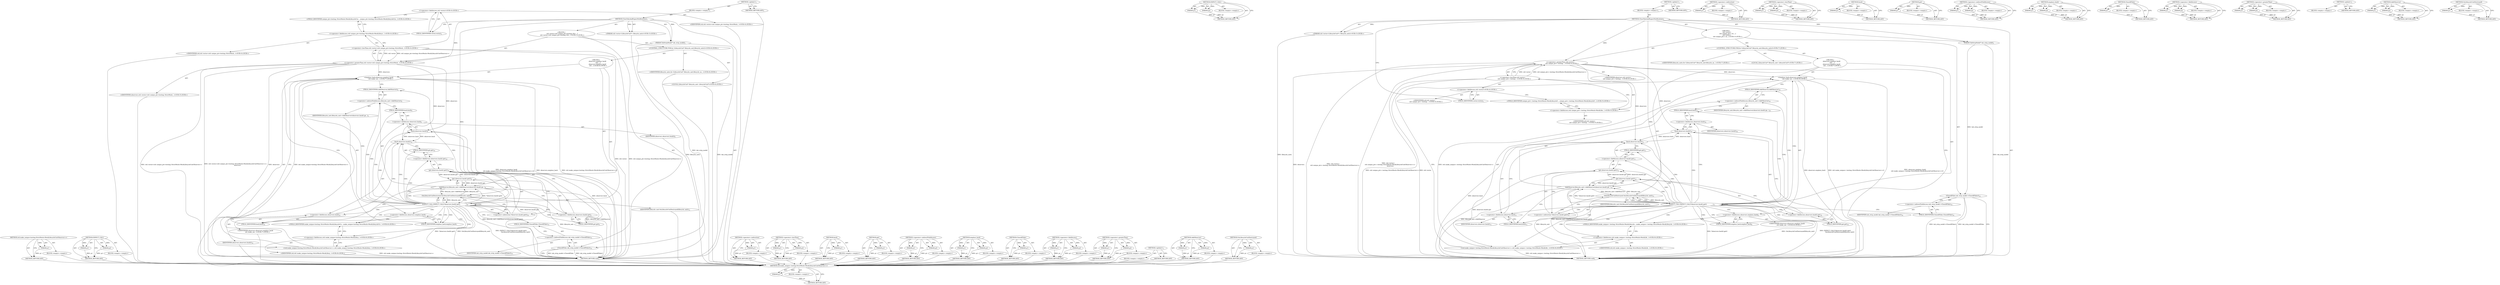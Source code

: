 digraph "OnLifecycleUnitDestroyed" {
vulnerable_100 [label=<(METHOD,std.make_unique&lt;testing.StrictMock&lt;MockLifecycleUnitObserver&gt;&gt;)>];
vulnerable_101 [label=<(PARAM,p1)>];
vulnerable_102 [label=<(BLOCK,&lt;empty&gt;,&lt;empty&gt;)>];
vulnerable_103 [label=<(METHOD_RETURN,ANY)>];
vulnerable_122 [label=<(METHOD,EXPECT_CALL)>];
vulnerable_123 [label=<(PARAM,p1)>];
vulnerable_124 [label=<(PARAM,p2)>];
vulnerable_125 [label=<(BLOCK,&lt;empty&gt;,&lt;empty&gt;)>];
vulnerable_126 [label=<(METHOD_RETURN,ANY)>];
vulnerable_6 [label=<(METHOD,&lt;global&gt;)<SUB>1</SUB>>];
vulnerable_7 [label=<(BLOCK,&lt;empty&gt;,&lt;empty&gt;)<SUB>1</SUB>>];
vulnerable_8 [label=<(METHOD,CloseTabsAndExpectNotifications)<SUB>1</SUB>>];
vulnerable_9 [label=<(PARAM,TabStripModel* tab_strip_model)<SUB>2</SUB>>];
vulnerable_10 [label="<(PARAM,std::vector&lt;LifecycleUnit*&gt; lifecycle_units)<SUB>3</SUB>>"];
vulnerable_11 [label="<(BLOCK,{
    std::vector&lt;std::unique_ptr&lt;testing::Stri...,{
    std::vector&lt;std::unique_ptr&lt;testing::Stri...)<SUB>3</SUB>>"];
vulnerable_12 [label="<(&lt;operator&gt;.greaterThan,std::vector&lt;std::unique_ptr&lt;testing::StrictMock...)<SUB>4</SUB>>"];
vulnerable_13 [label="<(&lt;operator&gt;.lessThan,std::vector&lt;std::unique_ptr&lt;testing::StrictMock...)<SUB>4</SUB>>"];
vulnerable_14 [label="<(&lt;operator&gt;.fieldAccess,std::vector)<SUB>4</SUB>>"];
vulnerable_15 [label="<(IDENTIFIER,std,std::vector&lt;std::unique_ptr&lt;testing::StrictMock...)<SUB>4</SUB>>"];
vulnerable_16 [label=<(FIELD_IDENTIFIER,vector,vector)<SUB>4</SUB>>];
vulnerable_17 [label="<(&lt;operator&gt;.fieldAccess,std::unique_ptr&lt;testing::StrictMock&lt;MockLifecyc...)<SUB>4</SUB>>"];
vulnerable_18 [label="<(IDENTIFIER,std,std::vector&lt;std::unique_ptr&lt;testing::StrictMock...)<SUB>4</SUB>>"];
vulnerable_19 [label="<(FIELD_IDENTIFIER,unique_ptr&lt;testing::StrictMock&lt;MockLifecycleUni...,unique_ptr&lt;testing::StrictMock&lt;MockLifecycleUni...)<SUB>4</SUB>>"];
vulnerable_20 [label="<(IDENTIFIER,observers,std::vector&lt;std::unique_ptr&lt;testing::StrictMock...)<SUB>5</SUB>>"];
vulnerable_21 [label="<(CONTROL_STRUCTURE,FOR,for (LifecycleUnit* lifecycle_unit:lifecycle_units))<SUB>6</SUB>>"];
vulnerable_22 [label="<(IDENTIFIER,lifecycle_units,for (LifecycleUnit* lifecycle_unit:lifecycle_un...)<SUB>6</SUB>>"];
vulnerable_23 [label="<(LOCAL,LifecycleUnit* lifecycle_unit: LifecycleUnit*)<SUB>6</SUB>>"];
vulnerable_24 [label="<(BLOCK,{
       observers.emplace_back(
          std:...,{
       observers.emplace_back(
          std:...)<SUB>6</SUB>>"];
vulnerable_25 [label="<(emplace_back,observers.emplace_back(
          std::make_uni...)<SUB>7</SUB>>"];
vulnerable_26 [label=<(&lt;operator&gt;.fieldAccess,observers.emplace_back)<SUB>7</SUB>>];
vulnerable_27 [label="<(IDENTIFIER,observers,observers.emplace_back(
          std::make_uni...)<SUB>7</SUB>>"];
vulnerable_28 [label=<(FIELD_IDENTIFIER,emplace_back,emplace_back)<SUB>7</SUB>>];
vulnerable_29 [label="<(std.make_unique&lt;testing.StrictMock&lt;MockLifecycleUnitObserver&gt;&gt;,std::make_unique&lt;testing::StrictMock&lt;MockLifecy...)<SUB>8</SUB>>"];
vulnerable_30 [label="<(&lt;operator&gt;.fieldAccess,std::make_unique&lt;testing::StrictMock&lt;MockLifecy...)<SUB>8</SUB>>"];
vulnerable_31 [label="<(IDENTIFIER,std,std::make_unique&lt;testing::StrictMock&lt;MockLifecy...)<SUB>8</SUB>>"];
vulnerable_32 [label="<(FIELD_IDENTIFIER,make_unique&lt;testing::StrictMock&lt;MockLifecycleUn...,make_unique&lt;testing::StrictMock&lt;MockLifecycleUn...)<SUB>8</SUB>>"];
vulnerable_33 [label=<(AddObserver,lifecycle_unit-&gt;AddObserver(observers.back().ge...)<SUB>9</SUB>>];
vulnerable_34 [label=<(&lt;operator&gt;.indirectFieldAccess,lifecycle_unit-&gt;AddObserver)<SUB>9</SUB>>];
vulnerable_35 [label=<(IDENTIFIER,lifecycle_unit,lifecycle_unit-&gt;AddObserver(observers.back().ge...)<SUB>9</SUB>>];
vulnerable_36 [label=<(FIELD_IDENTIFIER,AddObserver,AddObserver)<SUB>9</SUB>>];
vulnerable_37 [label=<(get,observers.back().get())<SUB>9</SUB>>];
vulnerable_38 [label=<(&lt;operator&gt;.fieldAccess,observers.back().get)<SUB>9</SUB>>];
vulnerable_39 [label=<(back,observers.back())<SUB>9</SUB>>];
vulnerable_40 [label=<(&lt;operator&gt;.fieldAccess,observers.back)<SUB>9</SUB>>];
vulnerable_41 [label=<(IDENTIFIER,observers,observers.back())<SUB>9</SUB>>];
vulnerable_42 [label=<(FIELD_IDENTIFIER,back,back)<SUB>9</SUB>>];
vulnerable_43 [label=<(FIELD_IDENTIFIER,get,get)<SUB>9</SUB>>];
vulnerable_44 [label=<(EXPECT_CALL,EXPECT_CALL(*observers.back().get(),
          ...)<SUB>10</SUB>>];
vulnerable_45 [label=<(&lt;operator&gt;.indirection,*observers.back().get())<SUB>10</SUB>>];
vulnerable_46 [label=<(get,observers.back().get())<SUB>10</SUB>>];
vulnerable_47 [label=<(&lt;operator&gt;.fieldAccess,observers.back().get)<SUB>10</SUB>>];
vulnerable_48 [label=<(back,observers.back())<SUB>10</SUB>>];
vulnerable_49 [label=<(&lt;operator&gt;.fieldAccess,observers.back)<SUB>10</SUB>>];
vulnerable_50 [label=<(IDENTIFIER,observers,observers.back())<SUB>10</SUB>>];
vulnerable_51 [label=<(FIELD_IDENTIFIER,back,back)<SUB>10</SUB>>];
vulnerable_52 [label=<(FIELD_IDENTIFIER,get,get)<SUB>10</SUB>>];
vulnerable_53 [label=<(OnLifecycleUnitDestroyed,OnLifecycleUnitDestroyed(lifecycle_unit))<SUB>11</SUB>>];
vulnerable_54 [label=<(IDENTIFIER,lifecycle_unit,OnLifecycleUnitDestroyed(lifecycle_unit))<SUB>11</SUB>>];
vulnerable_55 [label=<(CloseAllTabs,tab_strip_model-&gt;CloseAllTabs())<SUB>13</SUB>>];
vulnerable_56 [label=<(&lt;operator&gt;.indirectFieldAccess,tab_strip_model-&gt;CloseAllTabs)<SUB>13</SUB>>];
vulnerable_57 [label=<(IDENTIFIER,tab_strip_model,tab_strip_model-&gt;CloseAllTabs())<SUB>13</SUB>>];
vulnerable_58 [label=<(FIELD_IDENTIFIER,CloseAllTabs,CloseAllTabs)<SUB>13</SUB>>];
vulnerable_59 [label=<(METHOD_RETURN,void)<SUB>1</SUB>>];
vulnerable_61 [label=<(METHOD_RETURN,ANY)<SUB>1</SUB>>];
vulnerable_127 [label=<(METHOD,&lt;operator&gt;.indirection)>];
vulnerable_128 [label=<(PARAM,p1)>];
vulnerable_129 [label=<(BLOCK,&lt;empty&gt;,&lt;empty&gt;)>];
vulnerable_130 [label=<(METHOD_RETURN,ANY)>];
vulnerable_85 [label=<(METHOD,&lt;operator&gt;.lessThan)>];
vulnerable_86 [label=<(PARAM,p1)>];
vulnerable_87 [label=<(PARAM,p2)>];
vulnerable_88 [label=<(BLOCK,&lt;empty&gt;,&lt;empty&gt;)>];
vulnerable_89 [label=<(METHOD_RETURN,ANY)>];
vulnerable_118 [label=<(METHOD,back)>];
vulnerable_119 [label=<(PARAM,p1)>];
vulnerable_120 [label=<(BLOCK,&lt;empty&gt;,&lt;empty&gt;)>];
vulnerable_121 [label=<(METHOD_RETURN,ANY)>];
vulnerable_114 [label=<(METHOD,get)>];
vulnerable_115 [label=<(PARAM,p1)>];
vulnerable_116 [label=<(BLOCK,&lt;empty&gt;,&lt;empty&gt;)>];
vulnerable_117 [label=<(METHOD_RETURN,ANY)>];
vulnerable_109 [label=<(METHOD,&lt;operator&gt;.indirectFieldAccess)>];
vulnerable_110 [label=<(PARAM,p1)>];
vulnerable_111 [label=<(PARAM,p2)>];
vulnerable_112 [label=<(BLOCK,&lt;empty&gt;,&lt;empty&gt;)>];
vulnerable_113 [label=<(METHOD_RETURN,ANY)>];
vulnerable_95 [label=<(METHOD,emplace_back)>];
vulnerable_96 [label=<(PARAM,p1)>];
vulnerable_97 [label=<(PARAM,p2)>];
vulnerable_98 [label=<(BLOCK,&lt;empty&gt;,&lt;empty&gt;)>];
vulnerable_99 [label=<(METHOD_RETURN,ANY)>];
vulnerable_135 [label=<(METHOD,CloseAllTabs)>];
vulnerable_136 [label=<(PARAM,p1)>];
vulnerable_137 [label=<(BLOCK,&lt;empty&gt;,&lt;empty&gt;)>];
vulnerable_138 [label=<(METHOD_RETURN,ANY)>];
vulnerable_90 [label=<(METHOD,&lt;operator&gt;.fieldAccess)>];
vulnerable_91 [label=<(PARAM,p1)>];
vulnerable_92 [label=<(PARAM,p2)>];
vulnerable_93 [label=<(BLOCK,&lt;empty&gt;,&lt;empty&gt;)>];
vulnerable_94 [label=<(METHOD_RETURN,ANY)>];
vulnerable_80 [label=<(METHOD,&lt;operator&gt;.greaterThan)>];
vulnerable_81 [label=<(PARAM,p1)>];
vulnerable_82 [label=<(PARAM,p2)>];
vulnerable_83 [label=<(BLOCK,&lt;empty&gt;,&lt;empty&gt;)>];
vulnerable_84 [label=<(METHOD_RETURN,ANY)>];
vulnerable_74 [label=<(METHOD,&lt;global&gt;)<SUB>1</SUB>>];
vulnerable_75 [label=<(BLOCK,&lt;empty&gt;,&lt;empty&gt;)>];
vulnerable_76 [label=<(METHOD_RETURN,ANY)>];
vulnerable_104 [label=<(METHOD,AddObserver)>];
vulnerable_105 [label=<(PARAM,p1)>];
vulnerable_106 [label=<(PARAM,p2)>];
vulnerable_107 [label=<(BLOCK,&lt;empty&gt;,&lt;empty&gt;)>];
vulnerable_108 [label=<(METHOD_RETURN,ANY)>];
vulnerable_131 [label=<(METHOD,OnLifecycleUnitDestroyed)>];
vulnerable_132 [label=<(PARAM,p1)>];
vulnerable_133 [label=<(BLOCK,&lt;empty&gt;,&lt;empty&gt;)>];
vulnerable_134 [label=<(METHOD_RETURN,ANY)>];
fixed_100 [label=<(METHOD,std.make_unique&lt;.testing.StrictMock&lt;MockLifecycleUnitObserver&gt;&gt;)>];
fixed_101 [label=<(PARAM,p1)>];
fixed_102 [label=<(BLOCK,&lt;empty&gt;,&lt;empty&gt;)>];
fixed_103 [label=<(METHOD_RETURN,ANY)>];
fixed_122 [label=<(METHOD,EXPECT_CALL)>];
fixed_123 [label=<(PARAM,p1)>];
fixed_124 [label=<(PARAM,p2)>];
fixed_125 [label=<(BLOCK,&lt;empty&gt;,&lt;empty&gt;)>];
fixed_126 [label=<(METHOD_RETURN,ANY)>];
fixed_6 [label=<(METHOD,&lt;global&gt;)<SUB>1</SUB>>];
fixed_7 [label=<(BLOCK,&lt;empty&gt;,&lt;empty&gt;)<SUB>1</SUB>>];
fixed_8 [label=<(METHOD,CloseTabsAndExpectNotifications)<SUB>1</SUB>>];
fixed_9 [label=<(PARAM,TabStripModel* tab_strip_model)<SUB>2</SUB>>];
fixed_10 [label="<(PARAM,std::vector&lt;LifecycleUnit*&gt; lifecycle_units)<SUB>3</SUB>>"];
fixed_11 [label="<(BLOCK,{
    std::vector&lt;
        std::unique_ptr&lt;::te...,{
    std::vector&lt;
        std::unique_ptr&lt;::te...)<SUB>3</SUB>>"];
fixed_12 [label="<(&lt;operator&gt;.greaterThan,std::vector&lt;
        std::unique_ptr&lt;::testing:...)<SUB>4</SUB>>"];
fixed_13 [label="<(&lt;operator&gt;.lessThan,std::vector&lt;
        std::unique_ptr&lt;::testing:...)<SUB>4</SUB>>"];
fixed_14 [label="<(&lt;operator&gt;.fieldAccess,std::vector)<SUB>4</SUB>>"];
fixed_15 [label="<(IDENTIFIER,std,std::vector&lt;
        std::unique_ptr&lt;::testing:...)<SUB>4</SUB>>"];
fixed_16 [label=<(FIELD_IDENTIFIER,vector,vector)<SUB>4</SUB>>];
fixed_17 [label="<(&lt;operator&gt;.fieldAccess,std::unique_ptr&lt;::testing::StrictMock&lt;MockLifec...)<SUB>5</SUB>>"];
fixed_18 [label="<(IDENTIFIER,std,std::vector&lt;
        std::unique_ptr&lt;::testing:...)<SUB>5</SUB>>"];
fixed_19 [label="<(FIELD_IDENTIFIER,unique_ptr&lt;::testing::StrictMock&lt;MockLifecycleU...,unique_ptr&lt;::testing::StrictMock&lt;MockLifecycleU...)<SUB>5</SUB>>"];
fixed_20 [label="<(IDENTIFIER,observers,std::vector&lt;
        std::unique_ptr&lt;::testing:...)<SUB>6</SUB>>"];
fixed_21 [label="<(CONTROL_STRUCTURE,FOR,for (LifecycleUnit* lifecycle_unit:lifecycle_units))<SUB>7</SUB>>"];
fixed_22 [label="<(IDENTIFIER,lifecycle_units,for (LifecycleUnit* lifecycle_unit:lifecycle_un...)<SUB>7</SUB>>"];
fixed_23 [label="<(LOCAL,LifecycleUnit* lifecycle_unit: LifecycleUnit*)<SUB>7</SUB>>"];
fixed_24 [label="<(BLOCK,{
       observers.emplace_back(
          std:...,{
       observers.emplace_back(
          std:...)<SUB>7</SUB>>"];
fixed_25 [label="<(emplace_back,observers.emplace_back(
          std::make_uni...)<SUB>8</SUB>>"];
fixed_26 [label=<(&lt;operator&gt;.fieldAccess,observers.emplace_back)<SUB>8</SUB>>];
fixed_27 [label="<(IDENTIFIER,observers,observers.emplace_back(
          std::make_uni...)<SUB>8</SUB>>"];
fixed_28 [label=<(FIELD_IDENTIFIER,emplace_back,emplace_back)<SUB>8</SUB>>];
fixed_29 [label="<(std.make_unique&lt;.testing.StrictMock&lt;MockLifecycleUnitObserver&gt;&gt;,std::make_unique&lt;::testing::StrictMock&lt;MockLife...)<SUB>9</SUB>>"];
fixed_30 [label="<(&lt;operator&gt;.fieldAccess,std::make_unique&lt;::testing::StrictMock&lt;MockLife...)<SUB>9</SUB>>"];
fixed_31 [label="<(IDENTIFIER,std,std::make_unique&lt;::testing::StrictMock&lt;MockLife...)<SUB>9</SUB>>"];
fixed_32 [label="<(FIELD_IDENTIFIER,make_unique&lt;::testing::StrictMock&lt;MockLifecycle...,make_unique&lt;::testing::StrictMock&lt;MockLifecycle...)<SUB>9</SUB>>"];
fixed_33 [label=<(AddObserver,lifecycle_unit-&gt;AddObserver(observers.back().ge...)<SUB>10</SUB>>];
fixed_34 [label=<(&lt;operator&gt;.indirectFieldAccess,lifecycle_unit-&gt;AddObserver)<SUB>10</SUB>>];
fixed_35 [label=<(IDENTIFIER,lifecycle_unit,lifecycle_unit-&gt;AddObserver(observers.back().ge...)<SUB>10</SUB>>];
fixed_36 [label=<(FIELD_IDENTIFIER,AddObserver,AddObserver)<SUB>10</SUB>>];
fixed_37 [label=<(get,observers.back().get())<SUB>10</SUB>>];
fixed_38 [label=<(&lt;operator&gt;.fieldAccess,observers.back().get)<SUB>10</SUB>>];
fixed_39 [label=<(back,observers.back())<SUB>10</SUB>>];
fixed_40 [label=<(&lt;operator&gt;.fieldAccess,observers.back)<SUB>10</SUB>>];
fixed_41 [label=<(IDENTIFIER,observers,observers.back())<SUB>10</SUB>>];
fixed_42 [label=<(FIELD_IDENTIFIER,back,back)<SUB>10</SUB>>];
fixed_43 [label=<(FIELD_IDENTIFIER,get,get)<SUB>10</SUB>>];
fixed_44 [label=<(EXPECT_CALL,EXPECT_CALL(*observers.back().get(),
          ...)<SUB>11</SUB>>];
fixed_45 [label=<(&lt;operator&gt;.indirection,*observers.back().get())<SUB>11</SUB>>];
fixed_46 [label=<(get,observers.back().get())<SUB>11</SUB>>];
fixed_47 [label=<(&lt;operator&gt;.fieldAccess,observers.back().get)<SUB>11</SUB>>];
fixed_48 [label=<(back,observers.back())<SUB>11</SUB>>];
fixed_49 [label=<(&lt;operator&gt;.fieldAccess,observers.back)<SUB>11</SUB>>];
fixed_50 [label=<(IDENTIFIER,observers,observers.back())<SUB>11</SUB>>];
fixed_51 [label=<(FIELD_IDENTIFIER,back,back)<SUB>11</SUB>>];
fixed_52 [label=<(FIELD_IDENTIFIER,get,get)<SUB>11</SUB>>];
fixed_53 [label=<(OnLifecycleUnitDestroyed,OnLifecycleUnitDestroyed(lifecycle_unit))<SUB>12</SUB>>];
fixed_54 [label=<(IDENTIFIER,lifecycle_unit,OnLifecycleUnitDestroyed(lifecycle_unit))<SUB>12</SUB>>];
fixed_55 [label=<(CloseAllTabs,tab_strip_model-&gt;CloseAllTabs())<SUB>14</SUB>>];
fixed_56 [label=<(&lt;operator&gt;.indirectFieldAccess,tab_strip_model-&gt;CloseAllTabs)<SUB>14</SUB>>];
fixed_57 [label=<(IDENTIFIER,tab_strip_model,tab_strip_model-&gt;CloseAllTabs())<SUB>14</SUB>>];
fixed_58 [label=<(FIELD_IDENTIFIER,CloseAllTabs,CloseAllTabs)<SUB>14</SUB>>];
fixed_59 [label=<(METHOD_RETURN,void)<SUB>1</SUB>>];
fixed_61 [label=<(METHOD_RETURN,ANY)<SUB>1</SUB>>];
fixed_127 [label=<(METHOD,&lt;operator&gt;.indirection)>];
fixed_128 [label=<(PARAM,p1)>];
fixed_129 [label=<(BLOCK,&lt;empty&gt;,&lt;empty&gt;)>];
fixed_130 [label=<(METHOD_RETURN,ANY)>];
fixed_85 [label=<(METHOD,&lt;operator&gt;.lessThan)>];
fixed_86 [label=<(PARAM,p1)>];
fixed_87 [label=<(PARAM,p2)>];
fixed_88 [label=<(BLOCK,&lt;empty&gt;,&lt;empty&gt;)>];
fixed_89 [label=<(METHOD_RETURN,ANY)>];
fixed_118 [label=<(METHOD,back)>];
fixed_119 [label=<(PARAM,p1)>];
fixed_120 [label=<(BLOCK,&lt;empty&gt;,&lt;empty&gt;)>];
fixed_121 [label=<(METHOD_RETURN,ANY)>];
fixed_114 [label=<(METHOD,get)>];
fixed_115 [label=<(PARAM,p1)>];
fixed_116 [label=<(BLOCK,&lt;empty&gt;,&lt;empty&gt;)>];
fixed_117 [label=<(METHOD_RETURN,ANY)>];
fixed_109 [label=<(METHOD,&lt;operator&gt;.indirectFieldAccess)>];
fixed_110 [label=<(PARAM,p1)>];
fixed_111 [label=<(PARAM,p2)>];
fixed_112 [label=<(BLOCK,&lt;empty&gt;,&lt;empty&gt;)>];
fixed_113 [label=<(METHOD_RETURN,ANY)>];
fixed_95 [label=<(METHOD,emplace_back)>];
fixed_96 [label=<(PARAM,p1)>];
fixed_97 [label=<(PARAM,p2)>];
fixed_98 [label=<(BLOCK,&lt;empty&gt;,&lt;empty&gt;)>];
fixed_99 [label=<(METHOD_RETURN,ANY)>];
fixed_135 [label=<(METHOD,CloseAllTabs)>];
fixed_136 [label=<(PARAM,p1)>];
fixed_137 [label=<(BLOCK,&lt;empty&gt;,&lt;empty&gt;)>];
fixed_138 [label=<(METHOD_RETURN,ANY)>];
fixed_90 [label=<(METHOD,&lt;operator&gt;.fieldAccess)>];
fixed_91 [label=<(PARAM,p1)>];
fixed_92 [label=<(PARAM,p2)>];
fixed_93 [label=<(BLOCK,&lt;empty&gt;,&lt;empty&gt;)>];
fixed_94 [label=<(METHOD_RETURN,ANY)>];
fixed_80 [label=<(METHOD,&lt;operator&gt;.greaterThan)>];
fixed_81 [label=<(PARAM,p1)>];
fixed_82 [label=<(PARAM,p2)>];
fixed_83 [label=<(BLOCK,&lt;empty&gt;,&lt;empty&gt;)>];
fixed_84 [label=<(METHOD_RETURN,ANY)>];
fixed_74 [label=<(METHOD,&lt;global&gt;)<SUB>1</SUB>>];
fixed_75 [label=<(BLOCK,&lt;empty&gt;,&lt;empty&gt;)>];
fixed_76 [label=<(METHOD_RETURN,ANY)>];
fixed_104 [label=<(METHOD,AddObserver)>];
fixed_105 [label=<(PARAM,p1)>];
fixed_106 [label=<(PARAM,p2)>];
fixed_107 [label=<(BLOCK,&lt;empty&gt;,&lt;empty&gt;)>];
fixed_108 [label=<(METHOD_RETURN,ANY)>];
fixed_131 [label=<(METHOD,OnLifecycleUnitDestroyed)>];
fixed_132 [label=<(PARAM,p1)>];
fixed_133 [label=<(BLOCK,&lt;empty&gt;,&lt;empty&gt;)>];
fixed_134 [label=<(METHOD_RETURN,ANY)>];
vulnerable_100 -> vulnerable_101  [key=0, label="AST: "];
vulnerable_100 -> vulnerable_101  [key=1, label="DDG: "];
vulnerable_100 -> vulnerable_102  [key=0, label="AST: "];
vulnerable_100 -> vulnerable_103  [key=0, label="AST: "];
vulnerable_100 -> vulnerable_103  [key=1, label="CFG: "];
vulnerable_101 -> vulnerable_103  [key=0, label="DDG: p1"];
vulnerable_102 -> fixed_100  [key=0];
vulnerable_103 -> fixed_100  [key=0];
vulnerable_122 -> vulnerable_123  [key=0, label="AST: "];
vulnerable_122 -> vulnerable_123  [key=1, label="DDG: "];
vulnerable_122 -> vulnerable_125  [key=0, label="AST: "];
vulnerable_122 -> vulnerable_124  [key=0, label="AST: "];
vulnerable_122 -> vulnerable_124  [key=1, label="DDG: "];
vulnerable_122 -> vulnerable_126  [key=0, label="AST: "];
vulnerable_122 -> vulnerable_126  [key=1, label="CFG: "];
vulnerable_123 -> vulnerable_126  [key=0, label="DDG: p1"];
vulnerable_124 -> vulnerable_126  [key=0, label="DDG: p2"];
vulnerable_125 -> fixed_100  [key=0];
vulnerable_126 -> fixed_100  [key=0];
vulnerable_6 -> vulnerable_7  [key=0, label="AST: "];
vulnerable_6 -> vulnerable_61  [key=0, label="AST: "];
vulnerable_6 -> vulnerable_61  [key=1, label="CFG: "];
vulnerable_7 -> vulnerable_8  [key=0, label="AST: "];
vulnerable_8 -> vulnerable_9  [key=0, label="AST: "];
vulnerable_8 -> vulnerable_9  [key=1, label="DDG: "];
vulnerable_8 -> vulnerable_10  [key=0, label="AST: "];
vulnerable_8 -> vulnerable_10  [key=1, label="DDG: "];
vulnerable_8 -> vulnerable_11  [key=0, label="AST: "];
vulnerable_8 -> vulnerable_59  [key=0, label="AST: "];
vulnerable_8 -> vulnerable_16  [key=0, label="CFG: "];
vulnerable_8 -> vulnerable_12  [key=0, label="DDG: "];
vulnerable_8 -> vulnerable_53  [key=0, label="DDG: "];
vulnerable_9 -> vulnerable_59  [key=0, label="DDG: tab_strip_model"];
vulnerable_9 -> vulnerable_55  [key=0, label="DDG: tab_strip_model"];
vulnerable_10 -> vulnerable_59  [key=0, label="DDG: lifecycle_units"];
vulnerable_11 -> vulnerable_12  [key=0, label="AST: "];
vulnerable_11 -> vulnerable_21  [key=0, label="AST: "];
vulnerable_11 -> vulnerable_55  [key=0, label="AST: "];
vulnerable_12 -> vulnerable_13  [key=0, label="AST: "];
vulnerable_12 -> vulnerable_20  [key=0, label="AST: "];
vulnerable_12 -> vulnerable_28  [key=0, label="CFG: "];
vulnerable_12 -> vulnerable_59  [key=0, label="DDG: std::vector&lt;std::unique_ptr&lt;testing::StrictMock&lt;MockLifecycleUnitObserver&gt;&gt;"];
vulnerable_12 -> vulnerable_59  [key=1, label="DDG: observers"];
vulnerable_12 -> vulnerable_59  [key=2, label="DDG: std::vector&lt;std::unique_ptr&lt;testing::StrictMock&lt;MockLifecycleUnitObserver&gt;&gt;&gt;
         observers"];
vulnerable_12 -> vulnerable_25  [key=0, label="DDG: observers"];
vulnerable_12 -> vulnerable_39  [key=0, label="DDG: observers"];
vulnerable_12 -> vulnerable_48  [key=0, label="DDG: observers"];
vulnerable_13 -> vulnerable_14  [key=0, label="AST: "];
vulnerable_13 -> vulnerable_17  [key=0, label="AST: "];
vulnerable_13 -> vulnerable_12  [key=0, label="CFG: "];
vulnerable_13 -> vulnerable_12  [key=1, label="DDG: std::vector"];
vulnerable_13 -> vulnerable_12  [key=2, label="DDG: std::unique_ptr&lt;testing::StrictMock&lt;MockLifecycleUnitObserver&gt;&gt;"];
vulnerable_13 -> vulnerable_59  [key=0, label="DDG: std::vector"];
vulnerable_13 -> vulnerable_59  [key=1, label="DDG: std::unique_ptr&lt;testing::StrictMock&lt;MockLifecycleUnitObserver&gt;&gt;"];
vulnerable_14 -> vulnerable_15  [key=0, label="AST: "];
vulnerable_14 -> vulnerable_16  [key=0, label="AST: "];
vulnerable_14 -> vulnerable_19  [key=0, label="CFG: "];
vulnerable_15 -> fixed_100  [key=0];
vulnerable_16 -> vulnerable_14  [key=0, label="CFG: "];
vulnerable_17 -> vulnerable_18  [key=0, label="AST: "];
vulnerable_17 -> vulnerable_19  [key=0, label="AST: "];
vulnerable_17 -> vulnerable_13  [key=0, label="CFG: "];
vulnerable_18 -> fixed_100  [key=0];
vulnerable_19 -> vulnerable_17  [key=0, label="CFG: "];
vulnerable_20 -> fixed_100  [key=0];
vulnerable_21 -> vulnerable_22  [key=0, label="AST: "];
vulnerable_21 -> vulnerable_23  [key=0, label="AST: "];
vulnerable_21 -> vulnerable_24  [key=0, label="AST: "];
vulnerable_22 -> fixed_100  [key=0];
vulnerable_23 -> fixed_100  [key=0];
vulnerable_24 -> vulnerable_25  [key=0, label="AST: "];
vulnerable_24 -> vulnerable_33  [key=0, label="AST: "];
vulnerable_24 -> vulnerable_44  [key=0, label="AST: "];
vulnerable_25 -> vulnerable_26  [key=0, label="AST: "];
vulnerable_25 -> vulnerable_29  [key=0, label="AST: "];
vulnerable_25 -> vulnerable_36  [key=0, label="CFG: "];
vulnerable_25 -> vulnerable_59  [key=0, label="DDG: observers.emplace_back"];
vulnerable_25 -> vulnerable_59  [key=1, label="DDG: std::make_unique&lt;testing::StrictMock&lt;MockLifecycleUnitObserver&gt;&gt;()"];
vulnerable_25 -> vulnerable_59  [key=2, label="DDG: observers.emplace_back(
          std::make_unique&lt;testing::StrictMock&lt;MockLifecycleUnitObserver&gt;&gt;())"];
vulnerable_26 -> vulnerable_27  [key=0, label="AST: "];
vulnerable_26 -> vulnerable_28  [key=0, label="AST: "];
vulnerable_26 -> vulnerable_32  [key=0, label="CFG: "];
vulnerable_27 -> fixed_100  [key=0];
vulnerable_28 -> vulnerable_26  [key=0, label="CFG: "];
vulnerable_29 -> vulnerable_30  [key=0, label="AST: "];
vulnerable_29 -> vulnerable_25  [key=0, label="CFG: "];
vulnerable_29 -> vulnerable_25  [key=1, label="DDG: std::make_unique&lt;testing::StrictMock&lt;MockLifecycleUnitObserver&gt;&gt;"];
vulnerable_29 -> vulnerable_59  [key=0, label="DDG: std::make_unique&lt;testing::StrictMock&lt;MockLifecycleUnitObserver&gt;&gt;"];
vulnerable_30 -> vulnerable_31  [key=0, label="AST: "];
vulnerable_30 -> vulnerable_32  [key=0, label="AST: "];
vulnerable_30 -> vulnerable_29  [key=0, label="CFG: "];
vulnerable_31 -> fixed_100  [key=0];
vulnerable_32 -> vulnerable_30  [key=0, label="CFG: "];
vulnerable_33 -> vulnerable_34  [key=0, label="AST: "];
vulnerable_33 -> vulnerable_37  [key=0, label="AST: "];
vulnerable_33 -> vulnerable_51  [key=0, label="CFG: "];
vulnerable_33 -> vulnerable_59  [key=0, label="DDG: lifecycle_unit-&gt;AddObserver"];
vulnerable_33 -> vulnerable_59  [key=1, label="DDG: lifecycle_unit-&gt;AddObserver(observers.back().get())"];
vulnerable_33 -> vulnerable_53  [key=0, label="DDG: lifecycle_unit-&gt;AddObserver"];
vulnerable_34 -> vulnerable_35  [key=0, label="AST: "];
vulnerable_34 -> vulnerable_36  [key=0, label="AST: "];
vulnerable_34 -> vulnerable_42  [key=0, label="CFG: "];
vulnerable_35 -> fixed_100  [key=0];
vulnerable_36 -> vulnerable_34  [key=0, label="CFG: "];
vulnerable_37 -> vulnerable_38  [key=0, label="AST: "];
vulnerable_37 -> vulnerable_33  [key=0, label="CFG: "];
vulnerable_37 -> vulnerable_33  [key=1, label="DDG: observers.back().get"];
vulnerable_37 -> vulnerable_46  [key=0, label="DDG: observers.back().get"];
vulnerable_38 -> vulnerable_39  [key=0, label="AST: "];
vulnerable_38 -> vulnerable_43  [key=0, label="AST: "];
vulnerable_38 -> vulnerable_37  [key=0, label="CFG: "];
vulnerable_39 -> vulnerable_40  [key=0, label="AST: "];
vulnerable_39 -> vulnerable_43  [key=0, label="CFG: "];
vulnerable_39 -> vulnerable_48  [key=0, label="DDG: observers.back"];
vulnerable_40 -> vulnerable_41  [key=0, label="AST: "];
vulnerable_40 -> vulnerable_42  [key=0, label="AST: "];
vulnerable_40 -> vulnerable_39  [key=0, label="CFG: "];
vulnerable_41 -> fixed_100  [key=0];
vulnerable_42 -> vulnerable_40  [key=0, label="CFG: "];
vulnerable_43 -> vulnerable_38  [key=0, label="CFG: "];
vulnerable_44 -> vulnerable_45  [key=0, label="AST: "];
vulnerable_44 -> vulnerable_45  [key=1, label="CDG: "];
vulnerable_44 -> vulnerable_53  [key=0, label="AST: "];
vulnerable_44 -> vulnerable_53  [key=1, label="CDG: "];
vulnerable_44 -> vulnerable_28  [key=0, label="CFG: "];
vulnerable_44 -> vulnerable_28  [key=1, label="CDG: "];
vulnerable_44 -> vulnerable_58  [key=0, label="CFG: "];
vulnerable_44 -> vulnerable_59  [key=0, label="DDG: *observers.back().get()"];
vulnerable_44 -> vulnerable_59  [key=1, label="DDG: OnLifecycleUnitDestroyed(lifecycle_unit)"];
vulnerable_44 -> vulnerable_59  [key=2, label="DDG: EXPECT_CALL(*observers.back().get(),
                   OnLifecycleUnitDestroyed(lifecycle_unit))"];
vulnerable_44 -> vulnerable_33  [key=0, label="DDG: *observers.back().get()"];
vulnerable_44 -> vulnerable_33  [key=1, label="CDG: "];
vulnerable_44 -> vulnerable_47  [key=0, label="CDG: "];
vulnerable_44 -> vulnerable_30  [key=0, label="CDG: "];
vulnerable_44 -> vulnerable_34  [key=0, label="CDG: "];
vulnerable_44 -> vulnerable_48  [key=0, label="CDG: "];
vulnerable_44 -> vulnerable_32  [key=0, label="CDG: "];
vulnerable_44 -> vulnerable_49  [key=0, label="CDG: "];
vulnerable_44 -> vulnerable_26  [key=0, label="CDG: "];
vulnerable_44 -> vulnerable_42  [key=0, label="CDG: "];
vulnerable_44 -> vulnerable_51  [key=0, label="CDG: "];
vulnerable_44 -> vulnerable_36  [key=0, label="CDG: "];
vulnerable_44 -> vulnerable_52  [key=0, label="CDG: "];
vulnerable_44 -> vulnerable_37  [key=0, label="CDG: "];
vulnerable_44 -> vulnerable_46  [key=0, label="CDG: "];
vulnerable_44 -> vulnerable_38  [key=0, label="CDG: "];
vulnerable_44 -> vulnerable_25  [key=0, label="CDG: "];
vulnerable_44 -> vulnerable_40  [key=0, label="CDG: "];
vulnerable_44 -> vulnerable_29  [key=0, label="CDG: "];
vulnerable_44 -> vulnerable_44  [key=0, label="CDG: "];
vulnerable_44 -> vulnerable_39  [key=0, label="CDG: "];
vulnerable_44 -> vulnerable_43  [key=0, label="CDG: "];
vulnerable_45 -> vulnerable_46  [key=0, label="AST: "];
vulnerable_45 -> vulnerable_53  [key=0, label="CFG: "];
vulnerable_46 -> vulnerable_47  [key=0, label="AST: "];
vulnerable_46 -> vulnerable_45  [key=0, label="CFG: "];
vulnerable_46 -> vulnerable_59  [key=0, label="DDG: observers.back().get"];
vulnerable_46 -> vulnerable_37  [key=0, label="DDG: observers.back().get"];
vulnerable_47 -> vulnerable_48  [key=0, label="AST: "];
vulnerable_47 -> vulnerable_52  [key=0, label="AST: "];
vulnerable_47 -> vulnerable_46  [key=0, label="CFG: "];
vulnerable_48 -> vulnerable_49  [key=0, label="AST: "];
vulnerable_48 -> vulnerable_52  [key=0, label="CFG: "];
vulnerable_48 -> vulnerable_59  [key=0, label="DDG: observers.back"];
vulnerable_48 -> vulnerable_39  [key=0, label="DDG: observers.back"];
vulnerable_49 -> vulnerable_50  [key=0, label="AST: "];
vulnerable_49 -> vulnerable_51  [key=0, label="AST: "];
vulnerable_49 -> vulnerable_48  [key=0, label="CFG: "];
vulnerable_50 -> fixed_100  [key=0];
vulnerable_51 -> vulnerable_49  [key=0, label="CFG: "];
vulnerable_52 -> vulnerable_47  [key=0, label="CFG: "];
vulnerable_53 -> vulnerable_54  [key=0, label="AST: "];
vulnerable_53 -> vulnerable_44  [key=0, label="CFG: "];
vulnerable_53 -> vulnerable_44  [key=1, label="DDG: lifecycle_unit"];
vulnerable_53 -> vulnerable_59  [key=0, label="DDG: lifecycle_unit"];
vulnerable_53 -> vulnerable_33  [key=0, label="DDG: lifecycle_unit"];
vulnerable_54 -> fixed_100  [key=0];
vulnerable_55 -> vulnerable_56  [key=0, label="AST: "];
vulnerable_55 -> vulnerable_59  [key=0, label="CFG: "];
vulnerable_55 -> vulnerable_59  [key=1, label="DDG: tab_strip_model-&gt;CloseAllTabs"];
vulnerable_55 -> vulnerable_59  [key=2, label="DDG: tab_strip_model-&gt;CloseAllTabs()"];
vulnerable_56 -> vulnerable_57  [key=0, label="AST: "];
vulnerable_56 -> vulnerable_58  [key=0, label="AST: "];
vulnerable_56 -> vulnerable_55  [key=0, label="CFG: "];
vulnerable_57 -> fixed_100  [key=0];
vulnerable_58 -> vulnerable_56  [key=0, label="CFG: "];
vulnerable_59 -> fixed_100  [key=0];
vulnerable_61 -> fixed_100  [key=0];
vulnerable_127 -> vulnerable_128  [key=0, label="AST: "];
vulnerable_127 -> vulnerable_128  [key=1, label="DDG: "];
vulnerable_127 -> vulnerable_129  [key=0, label="AST: "];
vulnerable_127 -> vulnerable_130  [key=0, label="AST: "];
vulnerable_127 -> vulnerable_130  [key=1, label="CFG: "];
vulnerable_128 -> vulnerable_130  [key=0, label="DDG: p1"];
vulnerable_129 -> fixed_100  [key=0];
vulnerable_130 -> fixed_100  [key=0];
vulnerable_85 -> vulnerable_86  [key=0, label="AST: "];
vulnerable_85 -> vulnerable_86  [key=1, label="DDG: "];
vulnerable_85 -> vulnerable_88  [key=0, label="AST: "];
vulnerable_85 -> vulnerable_87  [key=0, label="AST: "];
vulnerable_85 -> vulnerable_87  [key=1, label="DDG: "];
vulnerable_85 -> vulnerable_89  [key=0, label="AST: "];
vulnerable_85 -> vulnerable_89  [key=1, label="CFG: "];
vulnerable_86 -> vulnerable_89  [key=0, label="DDG: p1"];
vulnerable_87 -> vulnerable_89  [key=0, label="DDG: p2"];
vulnerable_88 -> fixed_100  [key=0];
vulnerable_89 -> fixed_100  [key=0];
vulnerable_118 -> vulnerable_119  [key=0, label="AST: "];
vulnerable_118 -> vulnerable_119  [key=1, label="DDG: "];
vulnerable_118 -> vulnerable_120  [key=0, label="AST: "];
vulnerable_118 -> vulnerable_121  [key=0, label="AST: "];
vulnerable_118 -> vulnerable_121  [key=1, label="CFG: "];
vulnerable_119 -> vulnerable_121  [key=0, label="DDG: p1"];
vulnerable_120 -> fixed_100  [key=0];
vulnerable_121 -> fixed_100  [key=0];
vulnerable_114 -> vulnerable_115  [key=0, label="AST: "];
vulnerable_114 -> vulnerable_115  [key=1, label="DDG: "];
vulnerable_114 -> vulnerable_116  [key=0, label="AST: "];
vulnerable_114 -> vulnerable_117  [key=0, label="AST: "];
vulnerable_114 -> vulnerable_117  [key=1, label="CFG: "];
vulnerable_115 -> vulnerable_117  [key=0, label="DDG: p1"];
vulnerable_116 -> fixed_100  [key=0];
vulnerable_117 -> fixed_100  [key=0];
vulnerable_109 -> vulnerable_110  [key=0, label="AST: "];
vulnerable_109 -> vulnerable_110  [key=1, label="DDG: "];
vulnerable_109 -> vulnerable_112  [key=0, label="AST: "];
vulnerable_109 -> vulnerable_111  [key=0, label="AST: "];
vulnerable_109 -> vulnerable_111  [key=1, label="DDG: "];
vulnerable_109 -> vulnerable_113  [key=0, label="AST: "];
vulnerable_109 -> vulnerable_113  [key=1, label="CFG: "];
vulnerable_110 -> vulnerable_113  [key=0, label="DDG: p1"];
vulnerable_111 -> vulnerable_113  [key=0, label="DDG: p2"];
vulnerable_112 -> fixed_100  [key=0];
vulnerable_113 -> fixed_100  [key=0];
vulnerable_95 -> vulnerable_96  [key=0, label="AST: "];
vulnerable_95 -> vulnerable_96  [key=1, label="DDG: "];
vulnerable_95 -> vulnerable_98  [key=0, label="AST: "];
vulnerable_95 -> vulnerable_97  [key=0, label="AST: "];
vulnerable_95 -> vulnerable_97  [key=1, label="DDG: "];
vulnerable_95 -> vulnerable_99  [key=0, label="AST: "];
vulnerable_95 -> vulnerable_99  [key=1, label="CFG: "];
vulnerable_96 -> vulnerable_99  [key=0, label="DDG: p1"];
vulnerable_97 -> vulnerable_99  [key=0, label="DDG: p2"];
vulnerable_98 -> fixed_100  [key=0];
vulnerable_99 -> fixed_100  [key=0];
vulnerable_135 -> vulnerable_136  [key=0, label="AST: "];
vulnerable_135 -> vulnerable_136  [key=1, label="DDG: "];
vulnerable_135 -> vulnerable_137  [key=0, label="AST: "];
vulnerable_135 -> vulnerable_138  [key=0, label="AST: "];
vulnerable_135 -> vulnerable_138  [key=1, label="CFG: "];
vulnerable_136 -> vulnerable_138  [key=0, label="DDG: p1"];
vulnerable_137 -> fixed_100  [key=0];
vulnerable_138 -> fixed_100  [key=0];
vulnerable_90 -> vulnerable_91  [key=0, label="AST: "];
vulnerable_90 -> vulnerable_91  [key=1, label="DDG: "];
vulnerable_90 -> vulnerable_93  [key=0, label="AST: "];
vulnerable_90 -> vulnerable_92  [key=0, label="AST: "];
vulnerable_90 -> vulnerable_92  [key=1, label="DDG: "];
vulnerable_90 -> vulnerable_94  [key=0, label="AST: "];
vulnerable_90 -> vulnerable_94  [key=1, label="CFG: "];
vulnerable_91 -> vulnerable_94  [key=0, label="DDG: p1"];
vulnerable_92 -> vulnerable_94  [key=0, label="DDG: p2"];
vulnerable_93 -> fixed_100  [key=0];
vulnerable_94 -> fixed_100  [key=0];
vulnerable_80 -> vulnerable_81  [key=0, label="AST: "];
vulnerable_80 -> vulnerable_81  [key=1, label="DDG: "];
vulnerable_80 -> vulnerable_83  [key=0, label="AST: "];
vulnerable_80 -> vulnerable_82  [key=0, label="AST: "];
vulnerable_80 -> vulnerable_82  [key=1, label="DDG: "];
vulnerable_80 -> vulnerable_84  [key=0, label="AST: "];
vulnerable_80 -> vulnerable_84  [key=1, label="CFG: "];
vulnerable_81 -> vulnerable_84  [key=0, label="DDG: p1"];
vulnerable_82 -> vulnerable_84  [key=0, label="DDG: p2"];
vulnerable_83 -> fixed_100  [key=0];
vulnerable_84 -> fixed_100  [key=0];
vulnerable_74 -> vulnerable_75  [key=0, label="AST: "];
vulnerable_74 -> vulnerable_76  [key=0, label="AST: "];
vulnerable_74 -> vulnerable_76  [key=1, label="CFG: "];
vulnerable_75 -> fixed_100  [key=0];
vulnerable_76 -> fixed_100  [key=0];
vulnerable_104 -> vulnerable_105  [key=0, label="AST: "];
vulnerable_104 -> vulnerable_105  [key=1, label="DDG: "];
vulnerable_104 -> vulnerable_107  [key=0, label="AST: "];
vulnerable_104 -> vulnerable_106  [key=0, label="AST: "];
vulnerable_104 -> vulnerable_106  [key=1, label="DDG: "];
vulnerable_104 -> vulnerable_108  [key=0, label="AST: "];
vulnerable_104 -> vulnerable_108  [key=1, label="CFG: "];
vulnerable_105 -> vulnerable_108  [key=0, label="DDG: p1"];
vulnerable_106 -> vulnerable_108  [key=0, label="DDG: p2"];
vulnerable_107 -> fixed_100  [key=0];
vulnerable_108 -> fixed_100  [key=0];
vulnerable_131 -> vulnerable_132  [key=0, label="AST: "];
vulnerable_131 -> vulnerable_132  [key=1, label="DDG: "];
vulnerable_131 -> vulnerable_133  [key=0, label="AST: "];
vulnerable_131 -> vulnerable_134  [key=0, label="AST: "];
vulnerable_131 -> vulnerable_134  [key=1, label="CFG: "];
vulnerable_132 -> vulnerable_134  [key=0, label="DDG: p1"];
vulnerable_133 -> fixed_100  [key=0];
vulnerable_134 -> fixed_100  [key=0];
fixed_100 -> fixed_101  [key=0, label="AST: "];
fixed_100 -> fixed_101  [key=1, label="DDG: "];
fixed_100 -> fixed_102  [key=0, label="AST: "];
fixed_100 -> fixed_103  [key=0, label="AST: "];
fixed_100 -> fixed_103  [key=1, label="CFG: "];
fixed_101 -> fixed_103  [key=0, label="DDG: p1"];
fixed_122 -> fixed_123  [key=0, label="AST: "];
fixed_122 -> fixed_123  [key=1, label="DDG: "];
fixed_122 -> fixed_125  [key=0, label="AST: "];
fixed_122 -> fixed_124  [key=0, label="AST: "];
fixed_122 -> fixed_124  [key=1, label="DDG: "];
fixed_122 -> fixed_126  [key=0, label="AST: "];
fixed_122 -> fixed_126  [key=1, label="CFG: "];
fixed_123 -> fixed_126  [key=0, label="DDG: p1"];
fixed_124 -> fixed_126  [key=0, label="DDG: p2"];
fixed_6 -> fixed_7  [key=0, label="AST: "];
fixed_6 -> fixed_61  [key=0, label="AST: "];
fixed_6 -> fixed_61  [key=1, label="CFG: "];
fixed_7 -> fixed_8  [key=0, label="AST: "];
fixed_8 -> fixed_9  [key=0, label="AST: "];
fixed_8 -> fixed_9  [key=1, label="DDG: "];
fixed_8 -> fixed_10  [key=0, label="AST: "];
fixed_8 -> fixed_10  [key=1, label="DDG: "];
fixed_8 -> fixed_11  [key=0, label="AST: "];
fixed_8 -> fixed_59  [key=0, label="AST: "];
fixed_8 -> fixed_16  [key=0, label="CFG: "];
fixed_8 -> fixed_12  [key=0, label="DDG: "];
fixed_8 -> fixed_53  [key=0, label="DDG: "];
fixed_9 -> fixed_59  [key=0, label="DDG: tab_strip_model"];
fixed_9 -> fixed_55  [key=0, label="DDG: tab_strip_model"];
fixed_10 -> fixed_59  [key=0, label="DDG: lifecycle_units"];
fixed_11 -> fixed_12  [key=0, label="AST: "];
fixed_11 -> fixed_21  [key=0, label="AST: "];
fixed_11 -> fixed_55  [key=0, label="AST: "];
fixed_12 -> fixed_13  [key=0, label="AST: "];
fixed_12 -> fixed_20  [key=0, label="AST: "];
fixed_12 -> fixed_28  [key=0, label="CFG: "];
fixed_12 -> fixed_59  [key=0, label="DDG: std::vector&lt;
        std::unique_ptr&lt;::testing::StrictMock&lt;MockLifecycleUnitObserver&gt;&gt;"];
fixed_12 -> fixed_59  [key=1, label="DDG: observers"];
fixed_12 -> fixed_59  [key=2, label="DDG: std::vector&lt;
        std::unique_ptr&lt;::testing::StrictMock&lt;MockLifecycleUnitObserver&gt;&gt;&gt;
         observers"];
fixed_12 -> fixed_25  [key=0, label="DDG: observers"];
fixed_12 -> fixed_39  [key=0, label="DDG: observers"];
fixed_12 -> fixed_48  [key=0, label="DDG: observers"];
fixed_13 -> fixed_14  [key=0, label="AST: "];
fixed_13 -> fixed_17  [key=0, label="AST: "];
fixed_13 -> fixed_12  [key=0, label="CFG: "];
fixed_13 -> fixed_12  [key=1, label="DDG: std::vector"];
fixed_13 -> fixed_12  [key=2, label="DDG: std::unique_ptr&lt;::testing::StrictMock&lt;MockLifecycleUnitObserver&gt;&gt;"];
fixed_13 -> fixed_59  [key=0, label="DDG: std::vector"];
fixed_13 -> fixed_59  [key=1, label="DDG: std::unique_ptr&lt;::testing::StrictMock&lt;MockLifecycleUnitObserver&gt;&gt;"];
fixed_14 -> fixed_15  [key=0, label="AST: "];
fixed_14 -> fixed_16  [key=0, label="AST: "];
fixed_14 -> fixed_19  [key=0, label="CFG: "];
fixed_16 -> fixed_14  [key=0, label="CFG: "];
fixed_17 -> fixed_18  [key=0, label="AST: "];
fixed_17 -> fixed_19  [key=0, label="AST: "];
fixed_17 -> fixed_13  [key=0, label="CFG: "];
fixed_19 -> fixed_17  [key=0, label="CFG: "];
fixed_21 -> fixed_22  [key=0, label="AST: "];
fixed_21 -> fixed_23  [key=0, label="AST: "];
fixed_21 -> fixed_24  [key=0, label="AST: "];
fixed_24 -> fixed_25  [key=0, label="AST: "];
fixed_24 -> fixed_33  [key=0, label="AST: "];
fixed_24 -> fixed_44  [key=0, label="AST: "];
fixed_25 -> fixed_26  [key=0, label="AST: "];
fixed_25 -> fixed_29  [key=0, label="AST: "];
fixed_25 -> fixed_36  [key=0, label="CFG: "];
fixed_25 -> fixed_59  [key=0, label="DDG: observers.emplace_back"];
fixed_25 -> fixed_59  [key=1, label="DDG: std::make_unique&lt;::testing::StrictMock&lt;MockLifecycleUnitObserver&gt;&gt;()"];
fixed_25 -> fixed_59  [key=2, label="DDG: observers.emplace_back(
          std::make_unique&lt;::testing::StrictMock&lt;MockLifecycleUnitObserver&gt;&gt;())"];
fixed_26 -> fixed_27  [key=0, label="AST: "];
fixed_26 -> fixed_28  [key=0, label="AST: "];
fixed_26 -> fixed_32  [key=0, label="CFG: "];
fixed_28 -> fixed_26  [key=0, label="CFG: "];
fixed_29 -> fixed_30  [key=0, label="AST: "];
fixed_29 -> fixed_25  [key=0, label="CFG: "];
fixed_29 -> fixed_25  [key=1, label="DDG: std::make_unique&lt;::testing::StrictMock&lt;MockLifecycleUnitObserver&gt;&gt;"];
fixed_29 -> fixed_59  [key=0, label="DDG: std::make_unique&lt;::testing::StrictMock&lt;MockLifecycleUnitObserver&gt;&gt;"];
fixed_30 -> fixed_31  [key=0, label="AST: "];
fixed_30 -> fixed_32  [key=0, label="AST: "];
fixed_30 -> fixed_29  [key=0, label="CFG: "];
fixed_32 -> fixed_30  [key=0, label="CFG: "];
fixed_33 -> fixed_34  [key=0, label="AST: "];
fixed_33 -> fixed_37  [key=0, label="AST: "];
fixed_33 -> fixed_51  [key=0, label="CFG: "];
fixed_33 -> fixed_59  [key=0, label="DDG: lifecycle_unit-&gt;AddObserver"];
fixed_33 -> fixed_59  [key=1, label="DDG: lifecycle_unit-&gt;AddObserver(observers.back().get())"];
fixed_33 -> fixed_53  [key=0, label="DDG: lifecycle_unit-&gt;AddObserver"];
fixed_34 -> fixed_35  [key=0, label="AST: "];
fixed_34 -> fixed_36  [key=0, label="AST: "];
fixed_34 -> fixed_42  [key=0, label="CFG: "];
fixed_36 -> fixed_34  [key=0, label="CFG: "];
fixed_37 -> fixed_38  [key=0, label="AST: "];
fixed_37 -> fixed_33  [key=0, label="CFG: "];
fixed_37 -> fixed_33  [key=1, label="DDG: observers.back().get"];
fixed_37 -> fixed_46  [key=0, label="DDG: observers.back().get"];
fixed_38 -> fixed_39  [key=0, label="AST: "];
fixed_38 -> fixed_43  [key=0, label="AST: "];
fixed_38 -> fixed_37  [key=0, label="CFG: "];
fixed_39 -> fixed_40  [key=0, label="AST: "];
fixed_39 -> fixed_43  [key=0, label="CFG: "];
fixed_39 -> fixed_48  [key=0, label="DDG: observers.back"];
fixed_40 -> fixed_41  [key=0, label="AST: "];
fixed_40 -> fixed_42  [key=0, label="AST: "];
fixed_40 -> fixed_39  [key=0, label="CFG: "];
fixed_42 -> fixed_40  [key=0, label="CFG: "];
fixed_43 -> fixed_38  [key=0, label="CFG: "];
fixed_44 -> fixed_45  [key=0, label="AST: "];
fixed_44 -> fixed_45  [key=1, label="CDG: "];
fixed_44 -> fixed_53  [key=0, label="AST: "];
fixed_44 -> fixed_53  [key=1, label="CDG: "];
fixed_44 -> fixed_28  [key=0, label="CFG: "];
fixed_44 -> fixed_28  [key=1, label="CDG: "];
fixed_44 -> fixed_58  [key=0, label="CFG: "];
fixed_44 -> fixed_59  [key=0, label="DDG: *observers.back().get()"];
fixed_44 -> fixed_59  [key=1, label="DDG: OnLifecycleUnitDestroyed(lifecycle_unit)"];
fixed_44 -> fixed_59  [key=2, label="DDG: EXPECT_CALL(*observers.back().get(),
                   OnLifecycleUnitDestroyed(lifecycle_unit))"];
fixed_44 -> fixed_33  [key=0, label="DDG: *observers.back().get()"];
fixed_44 -> fixed_33  [key=1, label="CDG: "];
fixed_44 -> fixed_47  [key=0, label="CDG: "];
fixed_44 -> fixed_30  [key=0, label="CDG: "];
fixed_44 -> fixed_34  [key=0, label="CDG: "];
fixed_44 -> fixed_48  [key=0, label="CDG: "];
fixed_44 -> fixed_32  [key=0, label="CDG: "];
fixed_44 -> fixed_49  [key=0, label="CDG: "];
fixed_44 -> fixed_26  [key=0, label="CDG: "];
fixed_44 -> fixed_42  [key=0, label="CDG: "];
fixed_44 -> fixed_51  [key=0, label="CDG: "];
fixed_44 -> fixed_36  [key=0, label="CDG: "];
fixed_44 -> fixed_52  [key=0, label="CDG: "];
fixed_44 -> fixed_37  [key=0, label="CDG: "];
fixed_44 -> fixed_46  [key=0, label="CDG: "];
fixed_44 -> fixed_38  [key=0, label="CDG: "];
fixed_44 -> fixed_25  [key=0, label="CDG: "];
fixed_44 -> fixed_40  [key=0, label="CDG: "];
fixed_44 -> fixed_29  [key=0, label="CDG: "];
fixed_44 -> fixed_44  [key=0, label="CDG: "];
fixed_44 -> fixed_39  [key=0, label="CDG: "];
fixed_44 -> fixed_43  [key=0, label="CDG: "];
fixed_45 -> fixed_46  [key=0, label="AST: "];
fixed_45 -> fixed_53  [key=0, label="CFG: "];
fixed_46 -> fixed_47  [key=0, label="AST: "];
fixed_46 -> fixed_45  [key=0, label="CFG: "];
fixed_46 -> fixed_59  [key=0, label="DDG: observers.back().get"];
fixed_46 -> fixed_37  [key=0, label="DDG: observers.back().get"];
fixed_47 -> fixed_48  [key=0, label="AST: "];
fixed_47 -> fixed_52  [key=0, label="AST: "];
fixed_47 -> fixed_46  [key=0, label="CFG: "];
fixed_48 -> fixed_49  [key=0, label="AST: "];
fixed_48 -> fixed_52  [key=0, label="CFG: "];
fixed_48 -> fixed_59  [key=0, label="DDG: observers.back"];
fixed_48 -> fixed_39  [key=0, label="DDG: observers.back"];
fixed_49 -> fixed_50  [key=0, label="AST: "];
fixed_49 -> fixed_51  [key=0, label="AST: "];
fixed_49 -> fixed_48  [key=0, label="CFG: "];
fixed_51 -> fixed_49  [key=0, label="CFG: "];
fixed_52 -> fixed_47  [key=0, label="CFG: "];
fixed_53 -> fixed_54  [key=0, label="AST: "];
fixed_53 -> fixed_44  [key=0, label="CFG: "];
fixed_53 -> fixed_44  [key=1, label="DDG: lifecycle_unit"];
fixed_53 -> fixed_59  [key=0, label="DDG: lifecycle_unit"];
fixed_53 -> fixed_33  [key=0, label="DDG: lifecycle_unit"];
fixed_55 -> fixed_56  [key=0, label="AST: "];
fixed_55 -> fixed_59  [key=0, label="CFG: "];
fixed_55 -> fixed_59  [key=1, label="DDG: tab_strip_model-&gt;CloseAllTabs"];
fixed_55 -> fixed_59  [key=2, label="DDG: tab_strip_model-&gt;CloseAllTabs()"];
fixed_56 -> fixed_57  [key=0, label="AST: "];
fixed_56 -> fixed_58  [key=0, label="AST: "];
fixed_56 -> fixed_55  [key=0, label="CFG: "];
fixed_58 -> fixed_56  [key=0, label="CFG: "];
fixed_127 -> fixed_128  [key=0, label="AST: "];
fixed_127 -> fixed_128  [key=1, label="DDG: "];
fixed_127 -> fixed_129  [key=0, label="AST: "];
fixed_127 -> fixed_130  [key=0, label="AST: "];
fixed_127 -> fixed_130  [key=1, label="CFG: "];
fixed_128 -> fixed_130  [key=0, label="DDG: p1"];
fixed_85 -> fixed_86  [key=0, label="AST: "];
fixed_85 -> fixed_86  [key=1, label="DDG: "];
fixed_85 -> fixed_88  [key=0, label="AST: "];
fixed_85 -> fixed_87  [key=0, label="AST: "];
fixed_85 -> fixed_87  [key=1, label="DDG: "];
fixed_85 -> fixed_89  [key=0, label="AST: "];
fixed_85 -> fixed_89  [key=1, label="CFG: "];
fixed_86 -> fixed_89  [key=0, label="DDG: p1"];
fixed_87 -> fixed_89  [key=0, label="DDG: p2"];
fixed_118 -> fixed_119  [key=0, label="AST: "];
fixed_118 -> fixed_119  [key=1, label="DDG: "];
fixed_118 -> fixed_120  [key=0, label="AST: "];
fixed_118 -> fixed_121  [key=0, label="AST: "];
fixed_118 -> fixed_121  [key=1, label="CFG: "];
fixed_119 -> fixed_121  [key=0, label="DDG: p1"];
fixed_114 -> fixed_115  [key=0, label="AST: "];
fixed_114 -> fixed_115  [key=1, label="DDG: "];
fixed_114 -> fixed_116  [key=0, label="AST: "];
fixed_114 -> fixed_117  [key=0, label="AST: "];
fixed_114 -> fixed_117  [key=1, label="CFG: "];
fixed_115 -> fixed_117  [key=0, label="DDG: p1"];
fixed_109 -> fixed_110  [key=0, label="AST: "];
fixed_109 -> fixed_110  [key=1, label="DDG: "];
fixed_109 -> fixed_112  [key=0, label="AST: "];
fixed_109 -> fixed_111  [key=0, label="AST: "];
fixed_109 -> fixed_111  [key=1, label="DDG: "];
fixed_109 -> fixed_113  [key=0, label="AST: "];
fixed_109 -> fixed_113  [key=1, label="CFG: "];
fixed_110 -> fixed_113  [key=0, label="DDG: p1"];
fixed_111 -> fixed_113  [key=0, label="DDG: p2"];
fixed_95 -> fixed_96  [key=0, label="AST: "];
fixed_95 -> fixed_96  [key=1, label="DDG: "];
fixed_95 -> fixed_98  [key=0, label="AST: "];
fixed_95 -> fixed_97  [key=0, label="AST: "];
fixed_95 -> fixed_97  [key=1, label="DDG: "];
fixed_95 -> fixed_99  [key=0, label="AST: "];
fixed_95 -> fixed_99  [key=1, label="CFG: "];
fixed_96 -> fixed_99  [key=0, label="DDG: p1"];
fixed_97 -> fixed_99  [key=0, label="DDG: p2"];
fixed_135 -> fixed_136  [key=0, label="AST: "];
fixed_135 -> fixed_136  [key=1, label="DDG: "];
fixed_135 -> fixed_137  [key=0, label="AST: "];
fixed_135 -> fixed_138  [key=0, label="AST: "];
fixed_135 -> fixed_138  [key=1, label="CFG: "];
fixed_136 -> fixed_138  [key=0, label="DDG: p1"];
fixed_90 -> fixed_91  [key=0, label="AST: "];
fixed_90 -> fixed_91  [key=1, label="DDG: "];
fixed_90 -> fixed_93  [key=0, label="AST: "];
fixed_90 -> fixed_92  [key=0, label="AST: "];
fixed_90 -> fixed_92  [key=1, label="DDG: "];
fixed_90 -> fixed_94  [key=0, label="AST: "];
fixed_90 -> fixed_94  [key=1, label="CFG: "];
fixed_91 -> fixed_94  [key=0, label="DDG: p1"];
fixed_92 -> fixed_94  [key=0, label="DDG: p2"];
fixed_80 -> fixed_81  [key=0, label="AST: "];
fixed_80 -> fixed_81  [key=1, label="DDG: "];
fixed_80 -> fixed_83  [key=0, label="AST: "];
fixed_80 -> fixed_82  [key=0, label="AST: "];
fixed_80 -> fixed_82  [key=1, label="DDG: "];
fixed_80 -> fixed_84  [key=0, label="AST: "];
fixed_80 -> fixed_84  [key=1, label="CFG: "];
fixed_81 -> fixed_84  [key=0, label="DDG: p1"];
fixed_82 -> fixed_84  [key=0, label="DDG: p2"];
fixed_74 -> fixed_75  [key=0, label="AST: "];
fixed_74 -> fixed_76  [key=0, label="AST: "];
fixed_74 -> fixed_76  [key=1, label="CFG: "];
fixed_104 -> fixed_105  [key=0, label="AST: "];
fixed_104 -> fixed_105  [key=1, label="DDG: "];
fixed_104 -> fixed_107  [key=0, label="AST: "];
fixed_104 -> fixed_106  [key=0, label="AST: "];
fixed_104 -> fixed_106  [key=1, label="DDG: "];
fixed_104 -> fixed_108  [key=0, label="AST: "];
fixed_104 -> fixed_108  [key=1, label="CFG: "];
fixed_105 -> fixed_108  [key=0, label="DDG: p1"];
fixed_106 -> fixed_108  [key=0, label="DDG: p2"];
fixed_131 -> fixed_132  [key=0, label="AST: "];
fixed_131 -> fixed_132  [key=1, label="DDG: "];
fixed_131 -> fixed_133  [key=0, label="AST: "];
fixed_131 -> fixed_134  [key=0, label="AST: "];
fixed_131 -> fixed_134  [key=1, label="CFG: "];
fixed_132 -> fixed_134  [key=0, label="DDG: p1"];
}
